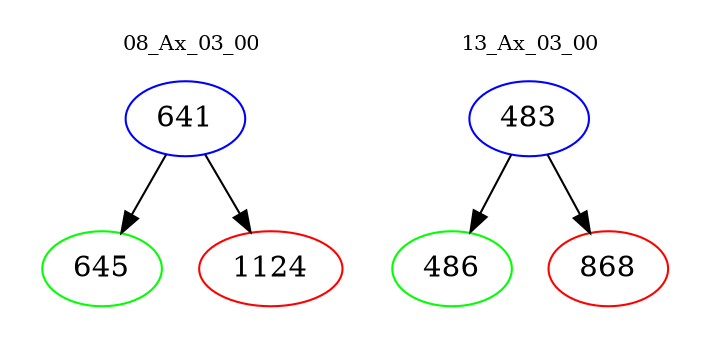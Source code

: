 digraph{
subgraph cluster_0 {
color = white
label = "08_Ax_03_00";
fontsize=10;
T0_641 [label="641", color="blue"]
T0_641 -> T0_645 [color="black"]
T0_645 [label="645", color="green"]
T0_641 -> T0_1124 [color="black"]
T0_1124 [label="1124", color="red"]
}
subgraph cluster_1 {
color = white
label = "13_Ax_03_00";
fontsize=10;
T1_483 [label="483", color="blue"]
T1_483 -> T1_486 [color="black"]
T1_486 [label="486", color="green"]
T1_483 -> T1_868 [color="black"]
T1_868 [label="868", color="red"]
}
}

